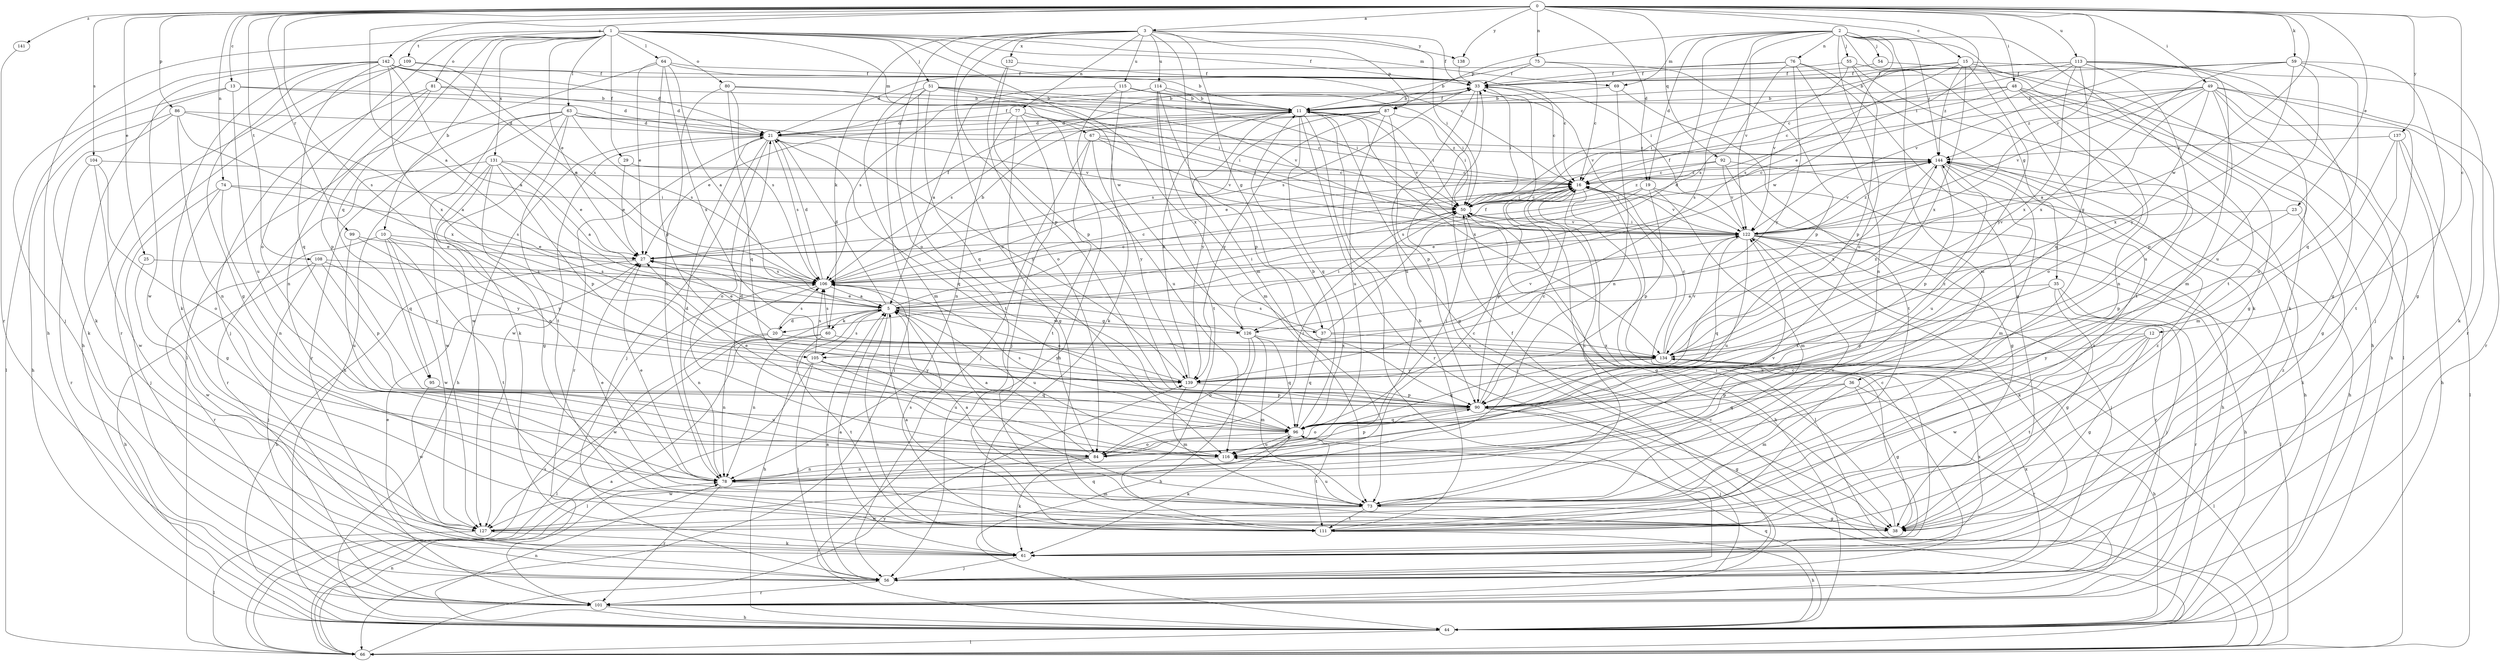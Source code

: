 strict digraph  {
0;
1;
2;
3;
5;
10;
11;
12;
13;
15;
16;
19;
20;
21;
23;
25;
27;
29;
33;
35;
36;
37;
38;
44;
48;
49;
50;
51;
54;
55;
56;
59;
60;
61;
63;
64;
66;
67;
69;
73;
74;
75;
76;
77;
78;
80;
81;
84;
86;
87;
90;
92;
95;
96;
99;
101;
104;
105;
106;
108;
109;
111;
113;
114;
115;
116;
122;
126;
127;
131;
132;
134;
137;
138;
139;
141;
142;
144;
0 -> 3  [label=a];
0 -> 5  [label=a];
0 -> 12  [label=c];
0 -> 13  [label=c];
0 -> 15  [label=c];
0 -> 19  [label=d];
0 -> 23  [label=e];
0 -> 25  [label=e];
0 -> 48  [label=i];
0 -> 49  [label=i];
0 -> 50  [label=i];
0 -> 59  [label=k];
0 -> 74  [label=n];
0 -> 75  [label=n];
0 -> 86  [label=p];
0 -> 92  [label=q];
0 -> 99  [label=r];
0 -> 104  [label=s];
0 -> 105  [label=s];
0 -> 108  [label=t];
0 -> 113  [label=u];
0 -> 122  [label=v];
0 -> 126  [label=w];
0 -> 137  [label=y];
0 -> 138  [label=y];
0 -> 141  [label=z];
0 -> 142  [label=z];
1 -> 10  [label=b];
1 -> 16  [label=c];
1 -> 27  [label=e];
1 -> 29  [label=f];
1 -> 33  [label=f];
1 -> 44  [label=h];
1 -> 51  [label=j];
1 -> 63  [label=l];
1 -> 64  [label=l];
1 -> 67  [label=m];
1 -> 69  [label=m];
1 -> 80  [label=o];
1 -> 81  [label=o];
1 -> 84  [label=o];
1 -> 95  [label=q];
1 -> 109  [label=t];
1 -> 126  [label=w];
1 -> 131  [label=x];
1 -> 138  [label=y];
2 -> 19  [label=d];
2 -> 20  [label=d];
2 -> 35  [label=g];
2 -> 36  [label=g];
2 -> 54  [label=j];
2 -> 55  [label=j];
2 -> 69  [label=m];
2 -> 73  [label=m];
2 -> 76  [label=n];
2 -> 84  [label=o];
2 -> 87  [label=p];
2 -> 105  [label=s];
2 -> 111  [label=t];
2 -> 122  [label=v];
2 -> 126  [label=w];
2 -> 144  [label=z];
3 -> 33  [label=f];
3 -> 37  [label=g];
3 -> 50  [label=i];
3 -> 60  [label=k];
3 -> 73  [label=m];
3 -> 77  [label=n];
3 -> 84  [label=o];
3 -> 87  [label=p];
3 -> 90  [label=p];
3 -> 114  [label=u];
3 -> 115  [label=u];
3 -> 116  [label=u];
3 -> 132  [label=x];
5 -> 16  [label=c];
5 -> 20  [label=d];
5 -> 21  [label=d];
5 -> 37  [label=g];
5 -> 44  [label=h];
5 -> 50  [label=i];
5 -> 60  [label=k];
5 -> 105  [label=s];
5 -> 111  [label=t];
5 -> 116  [label=u];
5 -> 126  [label=w];
10 -> 27  [label=e];
10 -> 95  [label=q];
10 -> 101  [label=r];
10 -> 111  [label=t];
10 -> 127  [label=w];
10 -> 139  [label=y];
11 -> 21  [label=d];
11 -> 33  [label=f];
11 -> 38  [label=g];
11 -> 50  [label=i];
11 -> 56  [label=j];
11 -> 96  [label=q];
11 -> 101  [label=r];
11 -> 106  [label=s];
11 -> 122  [label=v];
11 -> 134  [label=x];
11 -> 139  [label=y];
12 -> 38  [label=g];
12 -> 111  [label=t];
12 -> 127  [label=w];
12 -> 134  [label=x];
12 -> 139  [label=y];
13 -> 11  [label=b];
13 -> 21  [label=d];
13 -> 61  [label=k];
13 -> 66  [label=l];
13 -> 116  [label=u];
15 -> 33  [label=f];
15 -> 50  [label=i];
15 -> 56  [label=j];
15 -> 61  [label=k];
15 -> 106  [label=s];
15 -> 134  [label=x];
15 -> 139  [label=y];
15 -> 144  [label=z];
16 -> 50  [label=i];
16 -> 61  [label=k];
16 -> 66  [label=l];
16 -> 90  [label=p];
16 -> 122  [label=v];
16 -> 144  [label=z];
19 -> 44  [label=h];
19 -> 50  [label=i];
19 -> 73  [label=m];
19 -> 90  [label=p];
19 -> 106  [label=s];
20 -> 27  [label=e];
20 -> 66  [label=l];
20 -> 78  [label=n];
20 -> 106  [label=s];
20 -> 139  [label=y];
21 -> 33  [label=f];
21 -> 44  [label=h];
21 -> 56  [label=j];
21 -> 84  [label=o];
21 -> 96  [label=q];
21 -> 101  [label=r];
21 -> 106  [label=s];
21 -> 127  [label=w];
21 -> 139  [label=y];
21 -> 144  [label=z];
23 -> 61  [label=k];
23 -> 90  [label=p];
23 -> 122  [label=v];
25 -> 106  [label=s];
25 -> 127  [label=w];
27 -> 33  [label=f];
27 -> 44  [label=h];
27 -> 106  [label=s];
29 -> 16  [label=c];
29 -> 27  [label=e];
33 -> 11  [label=b];
33 -> 16  [label=c];
33 -> 50  [label=i];
33 -> 66  [label=l];
33 -> 106  [label=s];
33 -> 116  [label=u];
35 -> 5  [label=a];
35 -> 38  [label=g];
35 -> 56  [label=j];
35 -> 90  [label=p];
35 -> 101  [label=r];
36 -> 38  [label=g];
36 -> 73  [label=m];
36 -> 90  [label=p];
36 -> 96  [label=q];
36 -> 101  [label=r];
37 -> 33  [label=f];
37 -> 96  [label=q];
37 -> 106  [label=s];
37 -> 122  [label=v];
37 -> 134  [label=x];
38 -> 5  [label=a];
38 -> 50  [label=i];
44 -> 66  [label=l];
44 -> 78  [label=n];
44 -> 96  [label=q];
48 -> 11  [label=b];
48 -> 16  [label=c];
48 -> 38  [label=g];
48 -> 44  [label=h];
48 -> 50  [label=i];
48 -> 78  [label=n];
48 -> 84  [label=o];
49 -> 5  [label=a];
49 -> 11  [label=b];
49 -> 50  [label=i];
49 -> 61  [label=k];
49 -> 90  [label=p];
49 -> 101  [label=r];
49 -> 111  [label=t];
49 -> 116  [label=u];
49 -> 122  [label=v];
49 -> 134  [label=x];
49 -> 144  [label=z];
50 -> 16  [label=c];
50 -> 38  [label=g];
50 -> 44  [label=h];
50 -> 122  [label=v];
50 -> 144  [label=z];
51 -> 11  [label=b];
51 -> 50  [label=i];
51 -> 66  [label=l];
51 -> 73  [label=m];
51 -> 96  [label=q];
51 -> 111  [label=t];
51 -> 122  [label=v];
51 -> 134  [label=x];
54 -> 33  [label=f];
54 -> 66  [label=l];
55 -> 33  [label=f];
55 -> 44  [label=h];
55 -> 90  [label=p];
55 -> 111  [label=t];
55 -> 122  [label=v];
56 -> 5  [label=a];
56 -> 16  [label=c];
56 -> 27  [label=e];
56 -> 33  [label=f];
56 -> 101  [label=r];
56 -> 134  [label=x];
56 -> 144  [label=z];
59 -> 33  [label=f];
59 -> 38  [label=g];
59 -> 96  [label=q];
59 -> 116  [label=u];
59 -> 122  [label=v];
59 -> 134  [label=x];
59 -> 139  [label=y];
60 -> 78  [label=n];
60 -> 106  [label=s];
60 -> 111  [label=t];
60 -> 127  [label=w];
60 -> 134  [label=x];
61 -> 5  [label=a];
61 -> 16  [label=c];
61 -> 56  [label=j];
61 -> 134  [label=x];
63 -> 16  [label=c];
63 -> 21  [label=d];
63 -> 44  [label=h];
63 -> 61  [label=k];
63 -> 101  [label=r];
63 -> 106  [label=s];
63 -> 111  [label=t];
63 -> 122  [label=v];
63 -> 127  [label=w];
64 -> 5  [label=a];
64 -> 11  [label=b];
64 -> 27  [label=e];
64 -> 33  [label=f];
64 -> 66  [label=l];
64 -> 90  [label=p];
64 -> 134  [label=x];
66 -> 5  [label=a];
66 -> 16  [label=c];
66 -> 78  [label=n];
66 -> 106  [label=s];
66 -> 139  [label=y];
67 -> 50  [label=i];
67 -> 56  [label=j];
67 -> 111  [label=t];
67 -> 122  [label=v];
67 -> 139  [label=y];
67 -> 144  [label=z];
69 -> 11  [label=b];
69 -> 78  [label=n];
69 -> 111  [label=t];
73 -> 5  [label=a];
73 -> 16  [label=c];
73 -> 27  [label=e];
73 -> 38  [label=g];
73 -> 111  [label=t];
73 -> 116  [label=u];
73 -> 122  [label=v];
73 -> 127  [label=w];
74 -> 38  [label=g];
74 -> 50  [label=i];
74 -> 56  [label=j];
74 -> 78  [label=n];
74 -> 106  [label=s];
75 -> 11  [label=b];
75 -> 16  [label=c];
75 -> 33  [label=f];
75 -> 90  [label=p];
76 -> 21  [label=d];
76 -> 33  [label=f];
76 -> 38  [label=g];
76 -> 61  [label=k];
76 -> 78  [label=n];
76 -> 106  [label=s];
76 -> 139  [label=y];
77 -> 21  [label=d];
77 -> 38  [label=g];
77 -> 50  [label=i];
77 -> 56  [label=j];
77 -> 78  [label=n];
77 -> 116  [label=u];
78 -> 16  [label=c];
78 -> 21  [label=d];
78 -> 27  [label=e];
78 -> 73  [label=m];
78 -> 101  [label=r];
78 -> 122  [label=v];
80 -> 11  [label=b];
80 -> 50  [label=i];
80 -> 78  [label=n];
80 -> 96  [label=q];
80 -> 106  [label=s];
81 -> 11  [label=b];
81 -> 21  [label=d];
81 -> 56  [label=j];
81 -> 78  [label=n];
81 -> 90  [label=p];
84 -> 5  [label=a];
84 -> 50  [label=i];
84 -> 61  [label=k];
84 -> 78  [label=n];
84 -> 90  [label=p];
84 -> 127  [label=w];
86 -> 5  [label=a];
86 -> 21  [label=d];
86 -> 44  [label=h];
86 -> 61  [label=k];
86 -> 78  [label=n];
86 -> 134  [label=x];
87 -> 21  [label=d];
87 -> 27  [label=e];
87 -> 50  [label=i];
87 -> 90  [label=p];
87 -> 106  [label=s];
87 -> 116  [label=u];
87 -> 139  [label=y];
90 -> 16  [label=c];
90 -> 38  [label=g];
90 -> 56  [label=j];
90 -> 84  [label=o];
90 -> 96  [label=q];
90 -> 144  [label=z];
92 -> 16  [label=c];
92 -> 27  [label=e];
92 -> 38  [label=g];
92 -> 44  [label=h];
92 -> 122  [label=v];
95 -> 90  [label=p];
95 -> 116  [label=u];
95 -> 127  [label=w];
96 -> 11  [label=b];
96 -> 27  [label=e];
96 -> 50  [label=i];
96 -> 61  [label=k];
96 -> 84  [label=o];
96 -> 106  [label=s];
96 -> 111  [label=t];
96 -> 116  [label=u];
99 -> 27  [label=e];
99 -> 116  [label=u];
99 -> 139  [label=y];
101 -> 44  [label=h];
104 -> 16  [label=c];
104 -> 84  [label=o];
104 -> 101  [label=r];
104 -> 127  [label=w];
105 -> 56  [label=j];
105 -> 66  [label=l];
105 -> 96  [label=q];
105 -> 106  [label=s];
105 -> 116  [label=u];
105 -> 139  [label=y];
106 -> 5  [label=a];
106 -> 11  [label=b];
106 -> 16  [label=c];
106 -> 21  [label=d];
106 -> 78  [label=n];
108 -> 44  [label=h];
108 -> 56  [label=j];
108 -> 90  [label=p];
108 -> 106  [label=s];
108 -> 139  [label=y];
109 -> 33  [label=f];
109 -> 44  [label=h];
109 -> 101  [label=r];
109 -> 106  [label=s];
111 -> 11  [label=b];
111 -> 44  [label=h];
111 -> 106  [label=s];
111 -> 144  [label=z];
113 -> 11  [label=b];
113 -> 16  [label=c];
113 -> 27  [label=e];
113 -> 33  [label=f];
113 -> 38  [label=g];
113 -> 73  [label=m];
113 -> 96  [label=q];
113 -> 101  [label=r];
113 -> 116  [label=u];
113 -> 134  [label=x];
114 -> 11  [label=b];
114 -> 73  [label=m];
114 -> 90  [label=p];
114 -> 106  [label=s];
114 -> 111  [label=t];
114 -> 122  [label=v];
115 -> 5  [label=a];
115 -> 11  [label=b];
115 -> 44  [label=h];
115 -> 50  [label=i];
115 -> 61  [label=k];
116 -> 21  [label=d];
116 -> 78  [label=n];
122 -> 27  [label=e];
122 -> 33  [label=f];
122 -> 44  [label=h];
122 -> 50  [label=i];
122 -> 56  [label=j];
122 -> 61  [label=k];
122 -> 66  [label=l];
122 -> 96  [label=q];
122 -> 101  [label=r];
122 -> 116  [label=u];
122 -> 144  [label=z];
126 -> 27  [label=e];
126 -> 44  [label=h];
126 -> 50  [label=i];
126 -> 73  [label=m];
126 -> 84  [label=o];
126 -> 96  [label=q];
126 -> 134  [label=x];
127 -> 61  [label=k];
127 -> 66  [label=l];
127 -> 96  [label=q];
127 -> 144  [label=z];
131 -> 5  [label=a];
131 -> 16  [label=c];
131 -> 27  [label=e];
131 -> 38  [label=g];
131 -> 78  [label=n];
131 -> 90  [label=p];
131 -> 101  [label=r];
131 -> 127  [label=w];
132 -> 33  [label=f];
132 -> 84  [label=o];
132 -> 90  [label=p];
134 -> 16  [label=c];
134 -> 44  [label=h];
134 -> 66  [label=l];
134 -> 96  [label=q];
134 -> 122  [label=v];
134 -> 139  [label=y];
134 -> 144  [label=z];
137 -> 38  [label=g];
137 -> 44  [label=h];
137 -> 66  [label=l];
137 -> 73  [label=m];
137 -> 144  [label=z];
138 -> 16  [label=c];
139 -> 5  [label=a];
139 -> 11  [label=b];
139 -> 73  [label=m];
139 -> 90  [label=p];
141 -> 101  [label=r];
142 -> 5  [label=a];
142 -> 21  [label=d];
142 -> 33  [label=f];
142 -> 38  [label=g];
142 -> 56  [label=j];
142 -> 61  [label=k];
142 -> 96  [label=q];
142 -> 106  [label=s];
142 -> 127  [label=w];
142 -> 134  [label=x];
144 -> 16  [label=c];
144 -> 44  [label=h];
144 -> 73  [label=m];
144 -> 90  [label=p];
144 -> 116  [label=u];
144 -> 122  [label=v];
144 -> 134  [label=x];
}
